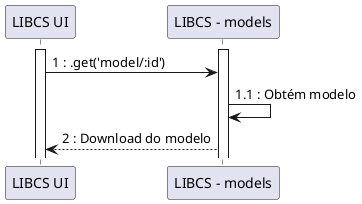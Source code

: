 @startuml
participant "LIBCS UI" as UI
participant "LIBCS - models" as API

activate UI
activate API
UI -> API : 1 : .get('model/:id')
API -> API : 1.1 : Obtém modelo
API --> UI : 2 : Download do modelo

@enduml